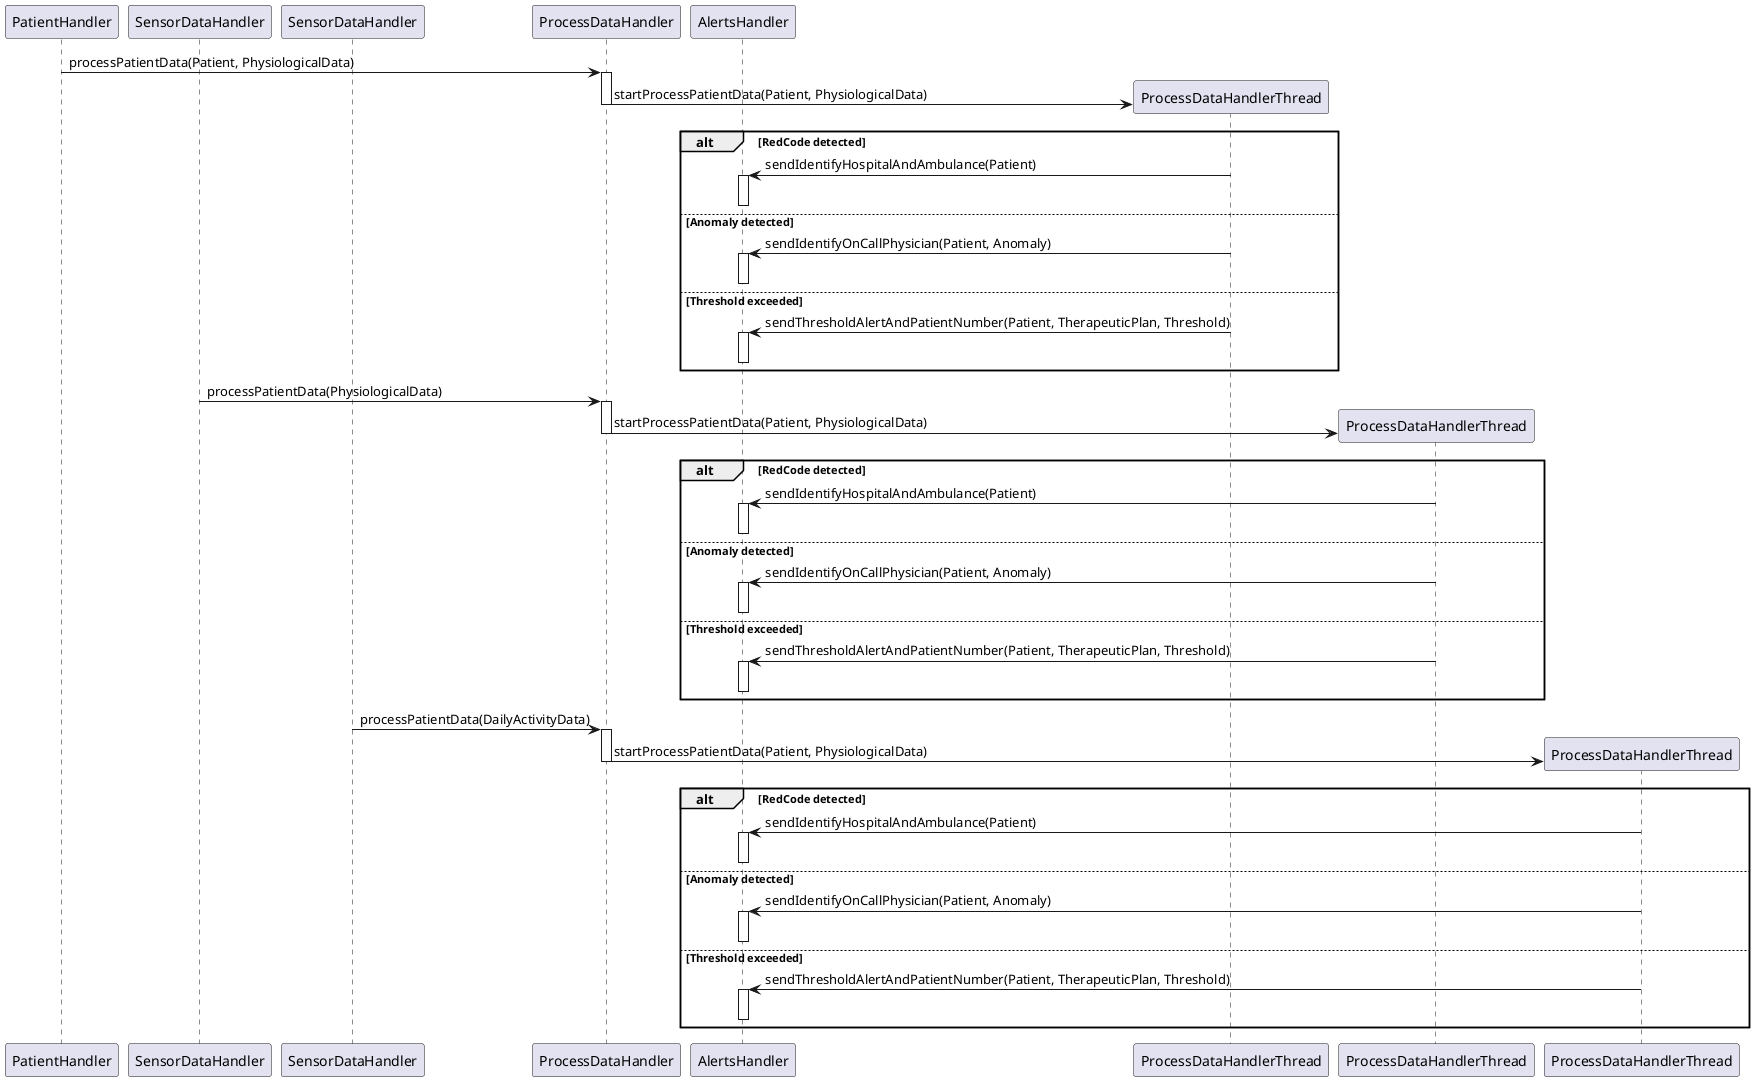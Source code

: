 @startuml process_data_handler
participant PatientHandler as PH
participant SensorDataHandler as SDH1
participant SensorDataHandler as SDH2
participant ProcessDataHandler as PDH
participant AlertsHandler as AH
participant ProcessDataHandlerThread as PDH1
participant ProcessDataHandlerThread as PDH2
participant ProcessDataHandlerThread as PDH3

PH -> PDH ++ : processPatientData(Patient, PhysiologicalData)

PDH -> PDH1 ** : startProcessPatientData(Patient, PhysiologicalData)
deactivate PDH

alt RedCode detected
PDH1 -> AH ++ : sendIdentifyHospitalAndAmbulance(Patient)
deactivate AH
else Anomaly detected
PDH1 -> AH ++ : sendIdentifyOnCallPhysician(Patient, Anomaly)
deactivate AH
else Threshold exceeded
PDH1 -> AH ++ : sendThresholdAlertAndPatientNumber(Patient, TherapeuticPlan, Threshold)
deactivate AH
end

SDH1 -> PDH ++ : processPatientData(PhysiologicalData)

PDH -> PDH2 ** : startProcessPatientData(Patient, PhysiologicalData)
deactivate PDH

alt RedCode detected
PDH2 -> AH ++ : sendIdentifyHospitalAndAmbulance(Patient)
deactivate AH
else Anomaly detected
PDH2 -> AH ++ : sendIdentifyOnCallPhysician(Patient, Anomaly)
deactivate AH
else Threshold exceeded
PDH2 -> AH ++ : sendThresholdAlertAndPatientNumber(Patient, TherapeuticPlan, Threshold)
deactivate AH
end

SDH2 -> PDH ++ : processPatientData(DailyActivityData)

PDH -> PDH3 ** : startProcessPatientData(Patient, PhysiologicalData)
deactivate PDH

alt RedCode detected
PDH3 -> AH ++ : sendIdentifyHospitalAndAmbulance(Patient)
deactivate AH
else Anomaly detected
PDH3 -> AH ++ : sendIdentifyOnCallPhysician(Patient, Anomaly)
deactivate AH
else Threshold exceeded
PDH3 -> AH ++ : sendThresholdAlertAndPatientNumber(Patient, TherapeuticPlan, Threshold)
deactivate AH
end

deactivate PDH

@enduml
